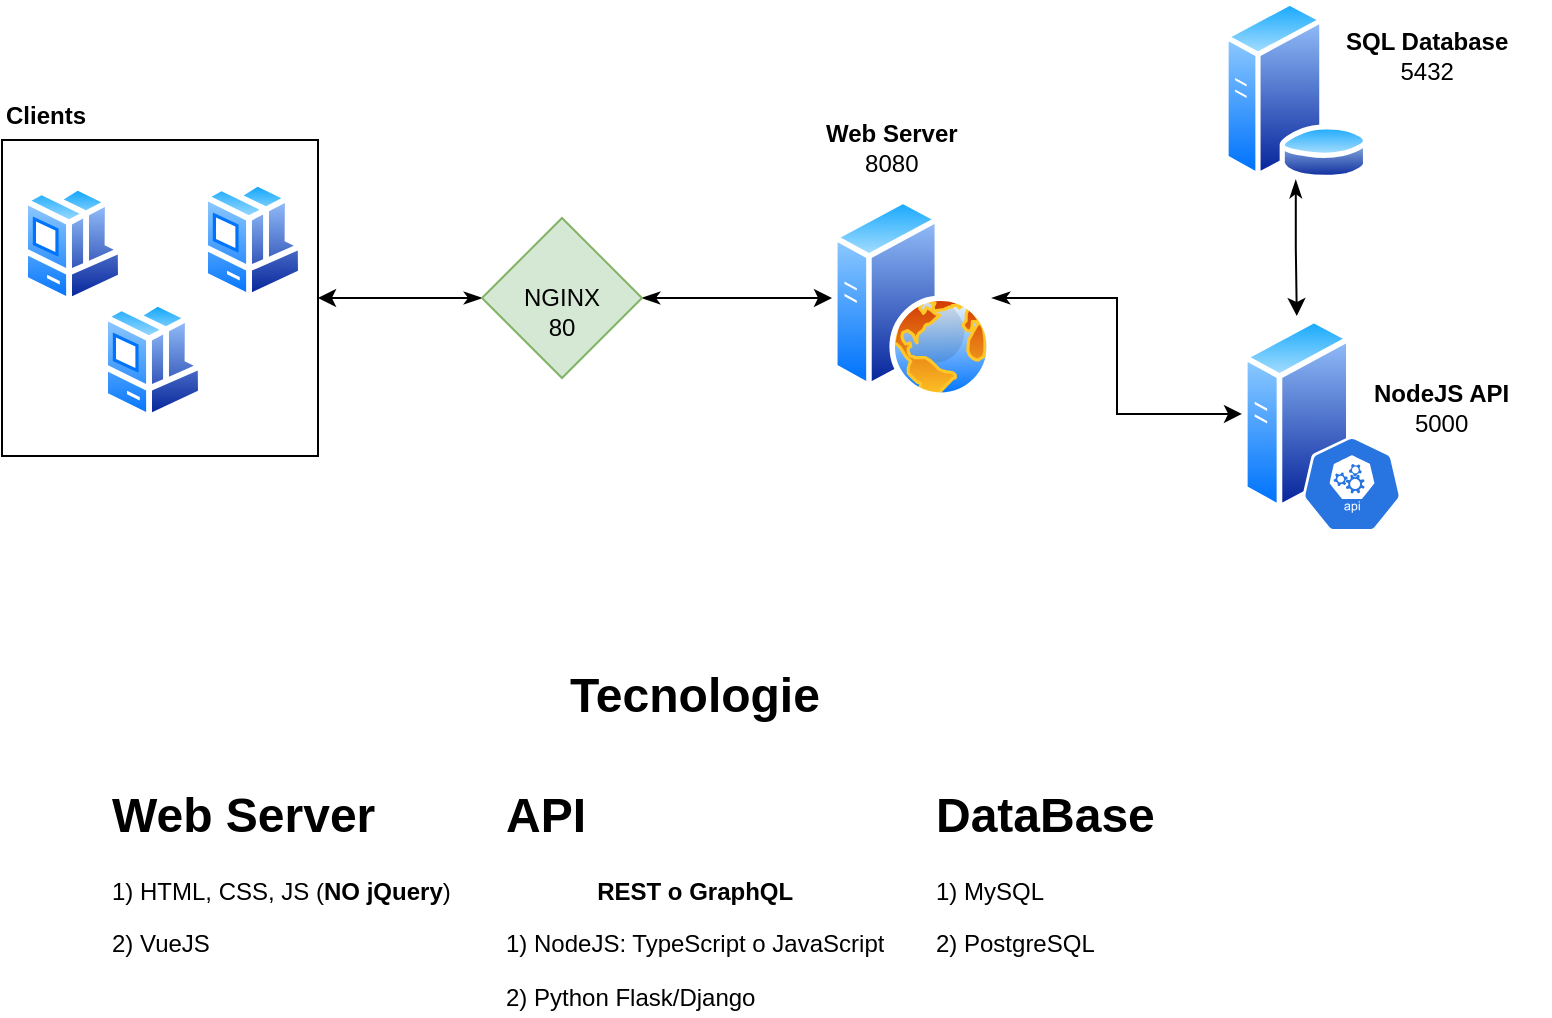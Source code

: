 <mxfile version="14.6.1" type="device"><diagram id="71KWm5Xq9RER3SXb78lg" name="Page-1"><mxGraphModel dx="1000" dy="714" grid="1" gridSize="10" guides="1" tooltips="1" connect="1" arrows="1" fold="1" page="1" pageScale="1" pageWidth="850" pageHeight="1100" math="0" shadow="0"><root><mxCell id="0"/><mxCell id="1" parent="0"/><mxCell id="Eja7tz3reXnR_3-CtvO7-14" style="edgeStyle=orthogonalEdgeStyle;rounded=0;orthogonalLoop=1;jettySize=auto;html=1;startArrow=classicThin;startFill=1;" edge="1" parent="1" source="Eja7tz3reXnR_3-CtvO7-1" target="Eja7tz3reXnR_3-CtvO7-6"><mxGeometry relative="1" as="geometry"/></mxCell><mxCell id="Eja7tz3reXnR_3-CtvO7-1" value="" style="aspect=fixed;perimeter=ellipsePerimeter;html=1;align=center;shadow=0;dashed=0;spacingTop=3;image;image=img/lib/active_directory/web_server.svg;" vertex="1" parent="1"><mxGeometry x="485" y="141" width="80" height="100" as="geometry"/></mxCell><mxCell id="Eja7tz3reXnR_3-CtvO7-15" style="edgeStyle=orthogonalEdgeStyle;rounded=0;orthogonalLoop=1;jettySize=auto;html=1;entryX=0.5;entryY=0;entryDx=0;entryDy=0;startArrow=classicThin;startFill=1;" edge="1" parent="1" source="Eja7tz3reXnR_3-CtvO7-2" target="Eja7tz3reXnR_3-CtvO7-6"><mxGeometry relative="1" as="geometry"/></mxCell><mxCell id="Eja7tz3reXnR_3-CtvO7-2" value="" style="aspect=fixed;perimeter=ellipsePerimeter;html=1;align=center;shadow=0;dashed=0;spacingTop=3;image;image=img/lib/active_directory/database_server.svg;" vertex="1" parent="1"><mxGeometry x="680" y="42" width="73.8" height="90" as="geometry"/></mxCell><mxCell id="Eja7tz3reXnR_3-CtvO7-8" value="" style="group" vertex="1" connectable="0" parent="1"><mxGeometry x="690" y="200" width="80" height="108" as="geometry"/></mxCell><mxCell id="Eja7tz3reXnR_3-CtvO7-6" value="" style="aspect=fixed;perimeter=ellipsePerimeter;html=1;align=center;shadow=0;dashed=0;spacingTop=3;image;image=img/lib/active_directory/generic_server.svg;" vertex="1" parent="Eja7tz3reXnR_3-CtvO7-8"><mxGeometry width="54.8" height="97.86" as="geometry"/></mxCell><mxCell id="Eja7tz3reXnR_3-CtvO7-7" value="" style="html=1;dashed=0;whitespace=wrap;fillColor=#2875E2;strokeColor=#ffffff;points=[[0.005,0.63,0],[0.1,0.2,0],[0.9,0.2,0],[0.5,0,0],[0.995,0.63,0],[0.72,0.99,0],[0.5,1,0],[0.28,0.99,0]];shape=mxgraph.kubernetes.icon;prIcon=api" vertex="1" parent="Eja7tz3reXnR_3-CtvO7-8"><mxGeometry x="30" y="60" width="50" height="48" as="geometry"/></mxCell><mxCell id="Eja7tz3reXnR_3-CtvO7-10" value="" style="group" vertex="1" connectable="0" parent="1"><mxGeometry x="80" y="132" width="148" height="140" as="geometry"/></mxCell><mxCell id="Eja7tz3reXnR_3-CtvO7-4" value="" style="aspect=fixed;perimeter=ellipsePerimeter;html=1;align=center;shadow=0;dashed=0;spacingTop=3;image;image=img/lib/active_directory/workstation_client.svg;" vertex="1" parent="Eja7tz3reXnR_3-CtvO7-10"><mxGeometry y="2" width="51" height="60" as="geometry"/></mxCell><mxCell id="Eja7tz3reXnR_3-CtvO7-5" value="" style="aspect=fixed;perimeter=ellipsePerimeter;html=1;align=center;shadow=0;dashed=0;spacingTop=3;image;image=img/lib/active_directory/workstation_client.svg;" vertex="1" parent="Eja7tz3reXnR_3-CtvO7-10"><mxGeometry x="40" y="60" width="51" height="60" as="geometry"/></mxCell><mxCell id="Eja7tz3reXnR_3-CtvO7-9" value="" style="aspect=fixed;perimeter=ellipsePerimeter;html=1;align=center;shadow=0;dashed=0;spacingTop=3;image;image=img/lib/active_directory/workstation_client.svg;" vertex="1" parent="Eja7tz3reXnR_3-CtvO7-10"><mxGeometry x="90" width="51" height="60" as="geometry"/></mxCell><mxCell id="Eja7tz3reXnR_3-CtvO7-11" value="" style="whiteSpace=wrap;html=1;aspect=fixed;fillColor=none;" vertex="1" parent="Eja7tz3reXnR_3-CtvO7-10"><mxGeometry x="-10" y="-20" width="158" height="158" as="geometry"/></mxCell><mxCell id="Eja7tz3reXnR_3-CtvO7-12" value="&lt;div align=&quot;left&quot;&gt;&lt;b&gt;Clients&lt;/b&gt;&lt;/div&gt;" style="text;html=1;strokeColor=none;fillColor=none;align=left;verticalAlign=middle;whiteSpace=wrap;rounded=0;" vertex="1" parent="1"><mxGeometry x="70" y="90" width="80" height="20" as="geometry"/></mxCell><mxCell id="Eja7tz3reXnR_3-CtvO7-16" value="&lt;div&gt;&lt;b&gt;Web Server&lt;/b&gt;&lt;/div&gt;&lt;div align=&quot;center&quot;&gt;8080&lt;b&gt;&lt;br&gt;&lt;/b&gt;&lt;/div&gt;" style="text;html=1;strokeColor=none;fillColor=none;align=left;verticalAlign=middle;whiteSpace=wrap;rounded=0;" vertex="1" parent="1"><mxGeometry x="480" y="100" width="80" height="32" as="geometry"/></mxCell><mxCell id="Eja7tz3reXnR_3-CtvO7-17" value="&lt;div&gt;&lt;b&gt;SQL Database&lt;/b&gt;&lt;br&gt;&lt;/div&gt;&lt;div align=&quot;center&quot;&gt;5432&lt;/div&gt;" style="text;html=1;strokeColor=none;fillColor=none;align=left;verticalAlign=middle;whiteSpace=wrap;rounded=0;" vertex="1" parent="1"><mxGeometry x="740" y="60" width="90" height="20" as="geometry"/></mxCell><mxCell id="Eja7tz3reXnR_3-CtvO7-18" value="&lt;div&gt;&lt;b&gt;NodeJS API&lt;/b&gt;&lt;/div&gt;&lt;div align=&quot;center&quot;&gt;5000&lt;/div&gt;" style="text;html=1;strokeColor=none;fillColor=none;align=left;verticalAlign=middle;whiteSpace=wrap;rounded=0;" vertex="1" parent="1"><mxGeometry x="753.8" y="231" width="90" height="29" as="geometry"/></mxCell><mxCell id="Eja7tz3reXnR_3-CtvO7-19" value="&lt;h1&gt;Web Server&lt;br&gt;&lt;/h1&gt;&lt;p&gt;1) HTML, CSS, JS (&lt;b&gt;NO jQuery&lt;/b&gt;)&lt;br&gt;&lt;/p&gt;&lt;p&gt;2) VueJS&lt;br&gt;&lt;/p&gt;" style="text;html=1;strokeColor=none;fillColor=none;spacing=5;spacingTop=-20;whiteSpace=wrap;overflow=hidden;rounded=0;" vertex="1" parent="1"><mxGeometry x="120" y="430" width="190" height="120" as="geometry"/></mxCell><mxCell id="Eja7tz3reXnR_3-CtvO7-20" value="&lt;h1&gt;API&lt;/h1&gt;&lt;div align=&quot;center&quot;&gt;&lt;b&gt;REST o GraphQL&lt;/b&gt;&lt;br&gt;&lt;/div&gt;&lt;p&gt;1) NodeJS: TypeScript o JavaScript&lt;/p&gt;&lt;p&gt;2) Python Flask/Django&lt;br&gt;&lt;/p&gt;&lt;p&gt;&lt;br&gt;&lt;/p&gt;" style="text;html=1;strokeColor=none;fillColor=none;spacing=5;spacingTop=-20;whiteSpace=wrap;overflow=hidden;rounded=0;" vertex="1" parent="1"><mxGeometry x="317" y="430" width="215" height="120" as="geometry"/></mxCell><mxCell id="Eja7tz3reXnR_3-CtvO7-21" value="&lt;h1&gt;DataBase&lt;br&gt;&lt;/h1&gt;&lt;p&gt;1) MySQL&lt;/p&gt;&lt;p&gt;2) PostgreSQL&lt;br&gt;&lt;/p&gt;&lt;p&gt;&lt;br&gt;&lt;/p&gt;" style="text;html=1;strokeColor=none;fillColor=none;spacing=5;spacingTop=-20;whiteSpace=wrap;overflow=hidden;rounded=0;" vertex="1" parent="1"><mxGeometry x="532" y="430" width="215" height="120" as="geometry"/></mxCell><mxCell id="Eja7tz3reXnR_3-CtvO7-22" value="&lt;font style=&quot;font-size: 24px&quot;&gt;&lt;b&gt;Tecnologie&lt;/b&gt;&lt;/font&gt;" style="text;html=1;strokeColor=none;fillColor=none;align=center;verticalAlign=middle;whiteSpace=wrap;rounded=0;" vertex="1" parent="1"><mxGeometry x="325" y="370" width="183" height="40" as="geometry"/></mxCell><mxCell id="Eja7tz3reXnR_3-CtvO7-24" value="" style="edgeStyle=orthogonalEdgeStyle;rounded=0;orthogonalLoop=1;jettySize=auto;html=1;startArrow=classicThin;startFill=1;" edge="1" parent="1" source="Eja7tz3reXnR_3-CtvO7-23" target="Eja7tz3reXnR_3-CtvO7-1"><mxGeometry relative="1" as="geometry"/></mxCell><mxCell id="Eja7tz3reXnR_3-CtvO7-26" style="edgeStyle=orthogonalEdgeStyle;rounded=0;orthogonalLoop=1;jettySize=auto;html=1;entryX=1;entryY=0.5;entryDx=0;entryDy=0;startArrow=classicThin;startFill=1;" edge="1" parent="1" source="Eja7tz3reXnR_3-CtvO7-23" target="Eja7tz3reXnR_3-CtvO7-11"><mxGeometry relative="1" as="geometry"/></mxCell><mxCell id="Eja7tz3reXnR_3-CtvO7-23" value="&lt;div&gt;&lt;br&gt;&lt;/div&gt;&lt;div&gt;NGINX&lt;/div&gt;&lt;div&gt;80&lt;br&gt;&lt;/div&gt;" style="rhombus;whiteSpace=wrap;html=1;fillColor=#d5e8d4;strokeColor=#82b366;" vertex="1" parent="1"><mxGeometry x="310" y="151" width="80" height="80" as="geometry"/></mxCell></root></mxGraphModel></diagram></mxfile>